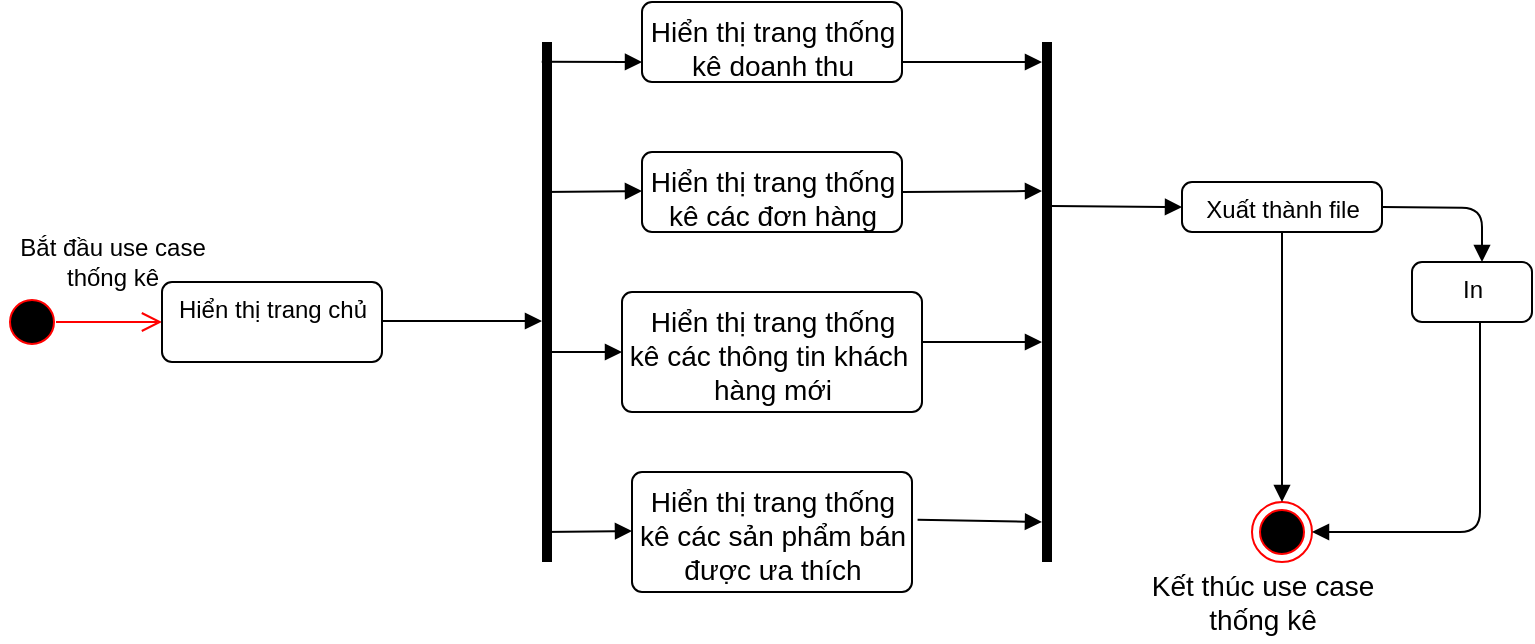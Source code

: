 <mxfile version="13.10.0" type="github">
  <diagram id="-SyDZYD7yaDIg2uypQUD" name="Page-1">
    <mxGraphModel dx="622" dy="690" grid="1" gridSize="10" guides="1" tooltips="1" connect="1" arrows="1" fold="1" page="1" pageScale="1" pageWidth="850" pageHeight="1100" math="0" shadow="0">
      <root>
        <mxCell id="0" />
        <mxCell id="1" parent="0" />
        <mxCell id="ls_sBYImbQdW8NdeTWr4-1" value="" style="ellipse;html=1;shape=startState;fillColor=#000000;strokeColor=#ff0000;" vertex="1" parent="1">
          <mxGeometry x="55" y="515" width="30" height="30" as="geometry" />
        </mxCell>
        <mxCell id="ls_sBYImbQdW8NdeTWr4-2" value="" style="edgeStyle=orthogonalEdgeStyle;html=1;verticalAlign=bottom;endArrow=open;endSize=8;strokeColor=#ff0000;" edge="1" parent="1">
          <mxGeometry relative="1" as="geometry">
            <mxPoint x="135" y="530" as="targetPoint" />
            <mxPoint x="82" y="530" as="sourcePoint" />
          </mxGeometry>
        </mxCell>
        <mxCell id="ls_sBYImbQdW8NdeTWr4-3" value="Hiển thị trang chủ" style="html=1;align=center;verticalAlign=top;rounded=1;absoluteArcSize=1;arcSize=10;dashed=0;" vertex="1" parent="1">
          <mxGeometry x="135" y="510" width="110" height="40" as="geometry" />
        </mxCell>
        <mxCell id="ls_sBYImbQdW8NdeTWr4-5" value="&lt;font style=&quot;font-size: 14px&quot;&gt;Hiển thị trang thống&lt;br&gt;kê doanh thu&lt;/font&gt;" style="html=1;align=center;verticalAlign=top;rounded=1;absoluteArcSize=1;arcSize=10;dashed=0;" vertex="1" parent="1">
          <mxGeometry x="375" y="370" width="130" height="40" as="geometry" />
        </mxCell>
        <mxCell id="ls_sBYImbQdW8NdeTWr4-6" value="&lt;font style=&quot;font-size: 14px&quot;&gt;Hiển thị trang thống&lt;br&gt;kê các đơn hàng&lt;/font&gt;" style="html=1;align=center;verticalAlign=top;rounded=1;absoluteArcSize=1;arcSize=10;dashed=0;" vertex="1" parent="1">
          <mxGeometry x="375" y="445" width="130" height="40" as="geometry" />
        </mxCell>
        <mxCell id="ls_sBYImbQdW8NdeTWr4-7" value="&lt;font style=&quot;font-size: 14px&quot;&gt;Hiển thị trang thống&lt;br&gt;kê các thông tin khách&amp;nbsp;&lt;br&gt;hàng mới&lt;/font&gt;" style="html=1;align=center;verticalAlign=top;rounded=1;absoluteArcSize=1;arcSize=10;dashed=0;" vertex="1" parent="1">
          <mxGeometry x="365" y="515" width="150" height="60" as="geometry" />
        </mxCell>
        <mxCell id="ls_sBYImbQdW8NdeTWr4-9" value="&lt;font style=&quot;font-size: 14px&quot;&gt;Hiển thị trang thống&lt;br&gt;kê các sản phẩm bán&lt;br&gt;được ưa thích&lt;/font&gt;" style="html=1;align=center;verticalAlign=top;rounded=1;absoluteArcSize=1;arcSize=10;dashed=0;" vertex="1" parent="1">
          <mxGeometry x="370" y="605" width="140" height="60" as="geometry" />
        </mxCell>
        <mxCell id="ls_sBYImbQdW8NdeTWr4-10" value="" style="html=1;points=[];perimeter=orthogonalPerimeter;fillColor=#000000;strokeColor=none;" vertex="1" parent="1">
          <mxGeometry x="325" y="390" width="5" height="260" as="geometry" />
        </mxCell>
        <mxCell id="ls_sBYImbQdW8NdeTWr4-11" value="" style="html=1;verticalAlign=bottom;endArrow=block;" edge="1" parent="1">
          <mxGeometry x="0.25" y="90" width="80" relative="1" as="geometry">
            <mxPoint x="245" y="529.5" as="sourcePoint" />
            <mxPoint x="325" y="529.5" as="targetPoint" />
            <mxPoint as="offset" />
          </mxGeometry>
        </mxCell>
        <mxCell id="ls_sBYImbQdW8NdeTWr4-12" value="" style="html=1;verticalAlign=bottom;endArrow=block;exitX=-0.027;exitY=0.038;exitDx=0;exitDy=0;exitPerimeter=0;" edge="1" parent="1" source="ls_sBYImbQdW8NdeTWr4-10">
          <mxGeometry x="0.5" y="90" width="80" relative="1" as="geometry">
            <mxPoint x="335" y="400" as="sourcePoint" />
            <mxPoint x="375" y="400" as="targetPoint" />
            <mxPoint as="offset" />
          </mxGeometry>
        </mxCell>
        <mxCell id="ls_sBYImbQdW8NdeTWr4-13" value="" style="html=1;verticalAlign=bottom;endArrow=block;" edge="1" parent="1">
          <mxGeometry x="-0.5" y="90" width="80" relative="1" as="geometry">
            <mxPoint x="325" y="465" as="sourcePoint" />
            <mxPoint x="375" y="464.5" as="targetPoint" />
            <mxPoint as="offset" />
          </mxGeometry>
        </mxCell>
        <mxCell id="ls_sBYImbQdW8NdeTWr4-14" value="" style="html=1;verticalAlign=bottom;endArrow=block;" edge="1" parent="1">
          <mxGeometry x="-0.5" y="90" width="80" relative="1" as="geometry">
            <mxPoint x="325" y="545" as="sourcePoint" />
            <mxPoint x="365" y="545" as="targetPoint" />
            <mxPoint as="offset" />
          </mxGeometry>
        </mxCell>
        <mxCell id="ls_sBYImbQdW8NdeTWr4-15" value="" style="html=1;verticalAlign=bottom;endArrow=block;" edge="1" parent="1">
          <mxGeometry x="-0.5" y="90" width="80" relative="1" as="geometry">
            <mxPoint x="325" y="635" as="sourcePoint" />
            <mxPoint x="370" y="634.5" as="targetPoint" />
            <mxPoint as="offset" />
          </mxGeometry>
        </mxCell>
        <mxCell id="ls_sBYImbQdW8NdeTWr4-16" value="" style="html=1;points=[];perimeter=orthogonalPerimeter;fillColor=#000000;strokeColor=none;" vertex="1" parent="1">
          <mxGeometry x="575" y="390" width="5" height="260" as="geometry" />
        </mxCell>
        <mxCell id="ls_sBYImbQdW8NdeTWr4-19" value="" style="html=1;verticalAlign=bottom;endArrow=block;" edge="1" parent="1">
          <mxGeometry x="-0.5" y="90" width="80" relative="1" as="geometry">
            <mxPoint x="505" y="400" as="sourcePoint" />
            <mxPoint x="575" y="400" as="targetPoint" />
            <mxPoint as="offset" />
          </mxGeometry>
        </mxCell>
        <mxCell id="ls_sBYImbQdW8NdeTWr4-20" value="" style="html=1;verticalAlign=bottom;endArrow=block;" edge="1" parent="1">
          <mxGeometry x="-0.5" y="90" width="80" relative="1" as="geometry">
            <mxPoint x="505" y="465" as="sourcePoint" />
            <mxPoint x="575" y="464.5" as="targetPoint" />
            <mxPoint as="offset" />
          </mxGeometry>
        </mxCell>
        <mxCell id="ls_sBYImbQdW8NdeTWr4-21" value="" style="html=1;verticalAlign=bottom;endArrow=block;" edge="1" parent="1">
          <mxGeometry x="-0.5" y="90" width="80" relative="1" as="geometry">
            <mxPoint x="515" y="540" as="sourcePoint" />
            <mxPoint x="575" y="540" as="targetPoint" />
            <mxPoint as="offset" />
          </mxGeometry>
        </mxCell>
        <mxCell id="ls_sBYImbQdW8NdeTWr4-22" value="" style="html=1;verticalAlign=bottom;endArrow=block;exitX=1.02;exitY=0.398;exitDx=0;exitDy=0;exitPerimeter=0;" edge="1" parent="1" source="ls_sBYImbQdW8NdeTWr4-9">
          <mxGeometry x="-0.5" y="90" width="80" relative="1" as="geometry">
            <mxPoint x="515" y="630" as="sourcePoint" />
            <mxPoint x="575" y="630" as="targetPoint" />
            <mxPoint as="offset" />
          </mxGeometry>
        </mxCell>
        <mxCell id="ls_sBYImbQdW8NdeTWr4-23" value="Xuất thành file" style="html=1;align=center;verticalAlign=top;rounded=1;absoluteArcSize=1;arcSize=10;dashed=0;" vertex="1" parent="1">
          <mxGeometry x="645" y="460" width="100" height="25" as="geometry" />
        </mxCell>
        <mxCell id="ls_sBYImbQdW8NdeTWr4-24" value="" style="html=1;verticalAlign=bottom;endArrow=block;" edge="1" parent="1">
          <mxGeometry x="1" y="71" width="80" relative="1" as="geometry">
            <mxPoint x="580" y="472" as="sourcePoint" />
            <mxPoint x="645" y="472.5" as="targetPoint" />
            <mxPoint x="9" y="1" as="offset" />
          </mxGeometry>
        </mxCell>
        <mxCell id="ls_sBYImbQdW8NdeTWr4-26" value="" style="ellipse;html=1;shape=endState;fillColor=#000000;strokeColor=#ff0000;" vertex="1" parent="1">
          <mxGeometry x="680" y="620" width="30" height="30" as="geometry" />
        </mxCell>
        <mxCell id="ls_sBYImbQdW8NdeTWr4-27" value="" style="html=1;verticalAlign=bottom;endArrow=block;entryX=0.5;entryY=0;entryDx=0;entryDy=0;exitX=0.5;exitY=1;exitDx=0;exitDy=0;" edge="1" parent="1" source="ls_sBYImbQdW8NdeTWr4-23" target="ls_sBYImbQdW8NdeTWr4-26">
          <mxGeometry x="-0.5" y="90" width="80" relative="1" as="geometry">
            <mxPoint x="695" y="560" as="sourcePoint" />
            <mxPoint x="775" y="560" as="targetPoint" />
            <mxPoint as="offset" />
          </mxGeometry>
        </mxCell>
        <mxCell id="ls_sBYImbQdW8NdeTWr4-28" value="In" style="html=1;align=center;verticalAlign=top;rounded=1;absoluteArcSize=1;arcSize=10;dashed=0;" vertex="1" parent="1">
          <mxGeometry x="760" y="500" width="60" height="30" as="geometry" />
        </mxCell>
        <mxCell id="ls_sBYImbQdW8NdeTWr4-29" value="" style="html=1;verticalAlign=bottom;endArrow=block;exitX=1;exitY=0.5;exitDx=0;exitDy=0;" edge="1" parent="1" source="ls_sBYImbQdW8NdeTWr4-23">
          <mxGeometry x="1" y="57" width="80" relative="1" as="geometry">
            <mxPoint x="715" y="500" as="sourcePoint" />
            <mxPoint x="795" y="500" as="targetPoint" />
            <Array as="points">
              <mxPoint x="795" y="473" />
            </Array>
            <mxPoint x="40" y="17" as="offset" />
          </mxGeometry>
        </mxCell>
        <mxCell id="ls_sBYImbQdW8NdeTWr4-30" value="" style="html=1;verticalAlign=bottom;endArrow=block;exitX=0.5;exitY=1;exitDx=0;exitDy=0;entryX=1;entryY=0.5;entryDx=0;entryDy=0;" edge="1" parent="1" target="ls_sBYImbQdW8NdeTWr4-26">
          <mxGeometry x="-0.365" y="61" width="80" relative="1" as="geometry">
            <mxPoint x="794.0" y="530" as="sourcePoint" />
            <mxPoint x="795" y="640" as="targetPoint" />
            <Array as="points">
              <mxPoint x="794" y="635" />
            </Array>
            <mxPoint as="offset" />
          </mxGeometry>
        </mxCell>
        <mxCell id="ls_sBYImbQdW8NdeTWr4-31" value="&lt;font style=&quot;font-size: 14px&quot;&gt;Kết thúc use case&lt;br&gt;thống kê&lt;/font&gt;" style="text;html=1;align=center;verticalAlign=middle;resizable=0;points=[];autosize=1;" vertex="1" parent="1">
          <mxGeometry x="620" y="650" width="130" height="40" as="geometry" />
        </mxCell>
        <mxCell id="ls_sBYImbQdW8NdeTWr4-32" value="Bắt đầu use case&lt;br&gt;thống kê" style="text;html=1;align=center;verticalAlign=middle;resizable=0;points=[];autosize=1;" vertex="1" parent="1">
          <mxGeometry x="55" y="485" width="110" height="30" as="geometry" />
        </mxCell>
      </root>
    </mxGraphModel>
  </diagram>
</mxfile>
